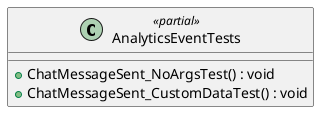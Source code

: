 @startuml
class AnalyticsEventTests <<partial>> {
    + ChatMessageSent_NoArgsTest() : void
    + ChatMessageSent_CustomDataTest() : void
}
@enduml
